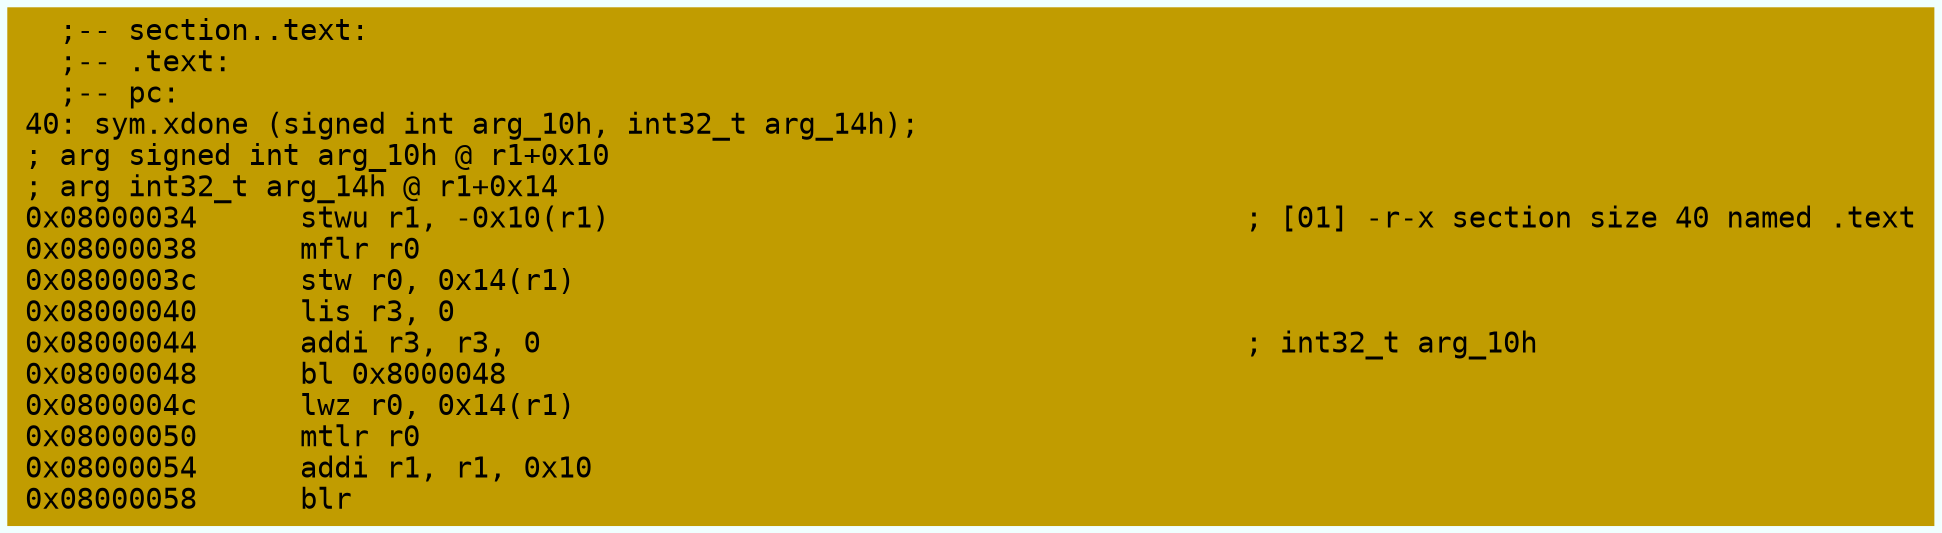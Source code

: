 digraph code {
	graph [bgcolor=azure fontsize=8 fontname="Courier" splines="ortho"];
	node [fillcolor=gray style=filled shape=box];
	edge [arrowhead="normal"];
	"0x08000034" [URL="sym.xdone/0x08000034", fillcolor="#c19c00",color="#c19c00", fontname="Courier",label="  ;-- section..text:\l  ;-- .text:\l  ;-- pc:\l40: sym.xdone (signed int arg_10h, int32_t arg_14h);\l; arg signed int arg_10h @ r1+0x10\l; arg int32_t arg_14h @ r1+0x14\l0x08000034      stwu r1, -0x10(r1)                                     ; [01] -r-x section size 40 named .text\l0x08000038      mflr r0\l0x0800003c      stw r0, 0x14(r1)\l0x08000040      lis r3, 0\l0x08000044      addi r3, r3, 0                                         ; int32_t arg_10h\l0x08000048      bl 0x8000048\l0x0800004c      lwz r0, 0x14(r1)\l0x08000050      mtlr r0\l0x08000054      addi r1, r1, 0x10\l0x08000058      blr\l"]
}
